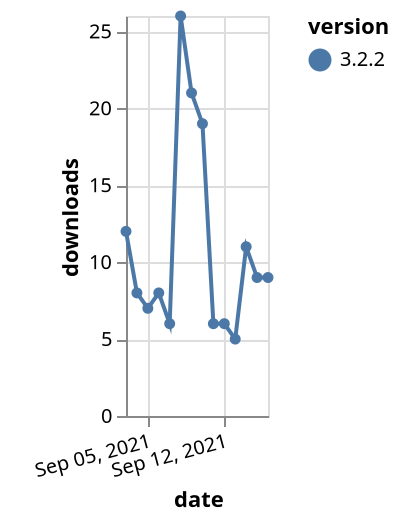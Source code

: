 {"$schema": "https://vega.github.io/schema/vega-lite/v5.json", "description": "A simple bar chart with embedded data.", "data": {"values": [{"date": "2021-09-03", "total": 14009, "delta": 12, "version": "3.2.2"}, {"date": "2021-09-04", "total": 14017, "delta": 8, "version": "3.2.2"}, {"date": "2021-09-05", "total": 14024, "delta": 7, "version": "3.2.2"}, {"date": "2021-09-06", "total": 14032, "delta": 8, "version": "3.2.2"}, {"date": "2021-09-07", "total": 14038, "delta": 6, "version": "3.2.2"}, {"date": "2021-09-08", "total": 14064, "delta": 26, "version": "3.2.2"}, {"date": "2021-09-09", "total": 14085, "delta": 21, "version": "3.2.2"}, {"date": "2021-09-10", "total": 14104, "delta": 19, "version": "3.2.2"}, {"date": "2021-09-11", "total": 14110, "delta": 6, "version": "3.2.2"}, {"date": "2021-09-12", "total": 14116, "delta": 6, "version": "3.2.2"}, {"date": "2021-09-13", "total": 14121, "delta": 5, "version": "3.2.2"}, {"date": "2021-09-14", "total": 14132, "delta": 11, "version": "3.2.2"}, {"date": "2021-09-15", "total": 14141, "delta": 9, "version": "3.2.2"}, {"date": "2021-09-16", "total": 14150, "delta": 9, "version": "3.2.2"}]}, "width": "container", "mark": {"type": "line", "point": {"filled": true}}, "encoding": {"x": {"field": "date", "type": "temporal", "timeUnit": "yearmonthdate", "title": "date", "axis": {"labelAngle": -15}}, "y": {"field": "delta", "type": "quantitative", "title": "downloads"}, "color": {"field": "version", "type": "nominal"}, "tooltip": {"field": "delta"}}}